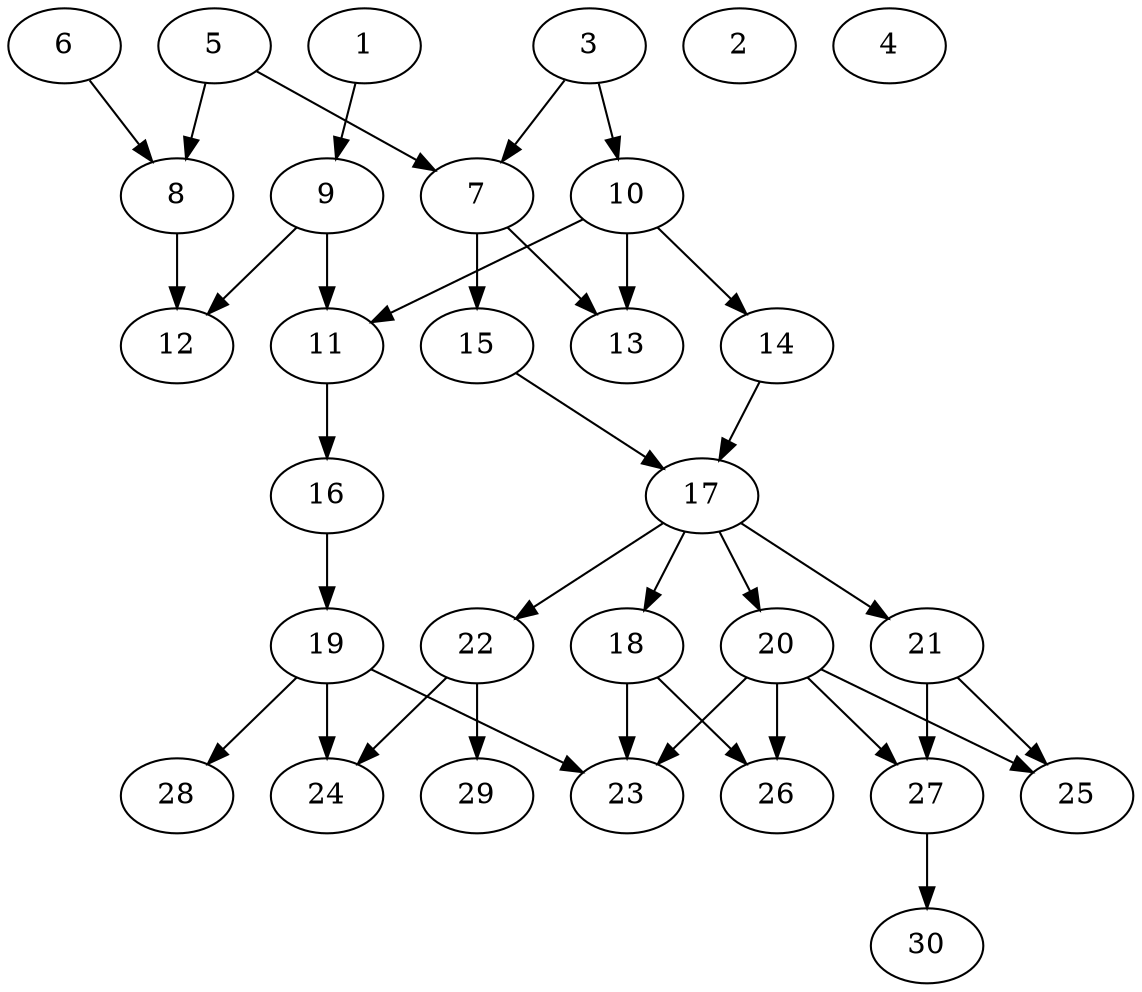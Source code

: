 // DAG automatically generated by daggen at Fri Jul 29 10:40:31 2022
// daggen.exe --dot -n 30 --ccr 0.5 --fat 0.5 --regular 0.5 --density 0.5 -o data\30/random_30_55.gv 
digraph G {
  1 [compute_size="551891238912", trans_size="176916", result_size="91136", ram="21844928",alpha="0.20"]
  1 -> 9 [size ="91136"]
  2 [compute_size="275606162620", trans_size="308372", result_size="0", ram="2292032",alpha="0.01"]
  3 [compute_size="34751332352", trans_size="503829", result_size="70656", ram="7682384",alpha="0.20"]
  3 -> 7 [size ="70656"]
  3 -> 10 [size ="70656"]
  4 [compute_size="68719476736", trans_size="711849", result_size="0", ram="26939072",alpha="0.08"]
  5 [compute_size="176825070095", trans_size="183502", result_size="1024", ram="35293088",alpha="0.11"]
  5 -> 7 [size ="1024"]
  5 -> 8 [size ="1024"]
  6 [compute_size="98791186649", trans_size="343473", result_size="1024", ram="29983520",alpha="0.15"]
  6 -> 8 [size ="1024"]
  7 [compute_size="3091562496", trans_size="816195", result_size="29696", ram="8041952",alpha="0.05"]
  7 -> 13 [size ="29696"]
  7 -> 15 [size ="29696"]
  8 [compute_size="40928051200", trans_size="168956", result_size="1024", ram="49056464",alpha="0.07"]
  8 -> 12 [size ="1024"]
  9 [compute_size="7650181120", trans_size="152844", result_size="74752", ram="22348640",alpha="0.12"]
  9 -> 11 [size ="74752"]
  9 -> 12 [size ="74752"]
  10 [compute_size="1141789278356", trans_size="897971", result_size="54272", ram="17526944",alpha="0.11"]
  10 -> 11 [size ="54272"]
  10 -> 13 [size ="54272"]
  10 -> 14 [size ="54272"]
  11 [compute_size="68719476736", trans_size="399067", result_size="74752", ram="48115568",alpha="0.15"]
  11 -> 16 [size ="74752"]
  12 [compute_size="31109142528", trans_size="466041", result_size="0", ram="15515264",alpha="0.00"]
  13 [compute_size="30509891584", trans_size="481163", result_size="0", ram="20828000",alpha="0.04"]
  14 [compute_size="473464933547", trans_size="111796", result_size="13312", ram="21835424",alpha="0.12"]
  14 -> 17 [size ="13312"]
  15 [compute_size="2096758784", trans_size="720737", result_size="74752", ram="9594272",alpha="0.04"]
  15 -> 17 [size ="74752"]
  16 [compute_size="28991029248", trans_size="619204", result_size="29696", ram="37886096",alpha="0.08"]
  16 -> 19 [size ="29696"]
  17 [compute_size="81139335168", trans_size="702418", result_size="74752", ram="47496224",alpha="0.05"]
  17 -> 18 [size ="74752"]
  17 -> 20 [size ="74752"]
  17 -> 21 [size ="74752"]
  17 -> 22 [size ="74752"]
  18 [compute_size="13074360320", trans_size="149391", result_size="9216", ram="27124400",alpha="0.19"]
  18 -> 23 [size ="9216"]
  18 -> 26 [size ="9216"]
  19 [compute_size="69459907668", trans_size="973609", result_size="13312", ram="15169952",alpha="0.12"]
  19 -> 23 [size ="13312"]
  19 -> 24 [size ="13312"]
  19 -> 28 [size ="13312"]
  20 [compute_size="549755813888", trans_size="373140", result_size="91136", ram="22136384",alpha="0.17"]
  20 -> 23 [size ="91136"]
  20 -> 25 [size ="91136"]
  20 -> 26 [size ="91136"]
  20 -> 27 [size ="91136"]
  21 [compute_size="68719476736", trans_size="883649", result_size="74752", ram="46360496",alpha="0.15"]
  21 -> 25 [size ="74752"]
  21 -> 27 [size ="74752"]
  22 [compute_size="134217728000", trans_size="902319", result_size="1024", ram="50529584",alpha="0.16"]
  22 -> 24 [size ="1024"]
  22 -> 29 [size ="1024"]
  23 [compute_size="75215653377", trans_size="58536", result_size="0", ram="29722160",alpha="0.10"]
  24 [compute_size="8589934592", trans_size="254185", result_size="0", ram="24043520",alpha="0.09"]
  25 [compute_size="8589934592", trans_size="8697", result_size="0", ram="25123808",alpha="0.12"]
  26 [compute_size="25292095488", trans_size="107768", result_size="0", ram="20671184",alpha="0.04"]
  27 [compute_size="4788944896", trans_size="795703", result_size="74752", ram="12996704",alpha="0.02"]
  27 -> 30 [size ="74752"]
  28 [compute_size="13152780288", trans_size="706990", result_size="0", ram="14211632",alpha="0.18"]
  29 [compute_size="134217728000", trans_size="778088", result_size="0", ram="16459328",alpha="0.02"]
  30 [compute_size="782757789696", trans_size="931091", result_size="0", ram="51972608",alpha="0.14"]
}
